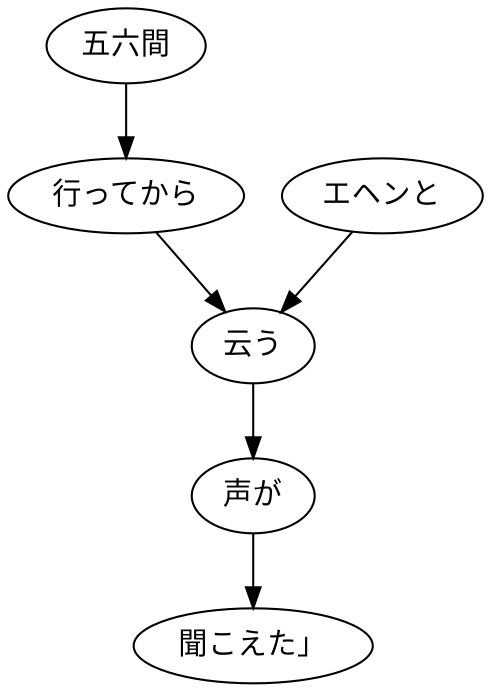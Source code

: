 digraph graph3864 {
	node0 [label="五六間"];
	node1 [label="行ってから"];
	node2 [label="エヘンと"];
	node3 [label="云う"];
	node4 [label="声が"];
	node5 [label="聞こえた」"];
	node0 -> node1;
	node1 -> node3;
	node2 -> node3;
	node3 -> node4;
	node4 -> node5;
}
